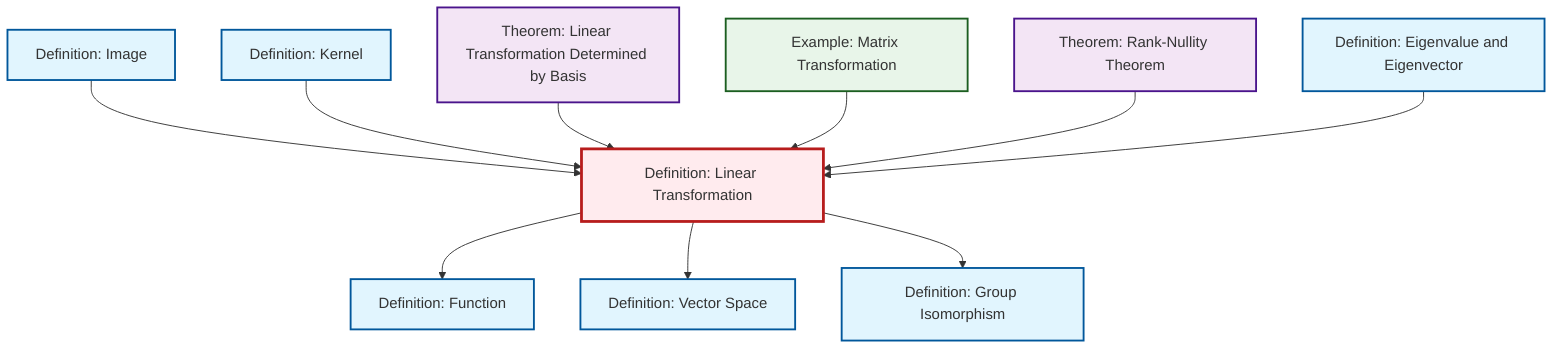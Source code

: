 graph TD
    classDef definition fill:#e1f5fe,stroke:#01579b,stroke-width:2px
    classDef theorem fill:#f3e5f5,stroke:#4a148c,stroke-width:2px
    classDef axiom fill:#fff3e0,stroke:#e65100,stroke-width:2px
    classDef example fill:#e8f5e9,stroke:#1b5e20,stroke-width:2px
    classDef current fill:#ffebee,stroke:#b71c1c,stroke-width:3px
    thm-linear-transformation-basis["Theorem: Linear Transformation Determined by Basis"]:::theorem
    ex-matrix-transformation["Example: Matrix Transformation"]:::example
    thm-rank-nullity["Theorem: Rank-Nullity Theorem"]:::theorem
    def-vector-space["Definition: Vector Space"]:::definition
    def-function["Definition: Function"]:::definition
    def-isomorphism["Definition: Group Isomorphism"]:::definition
    def-kernel["Definition: Kernel"]:::definition
    def-linear-transformation["Definition: Linear Transformation"]:::definition
    def-eigenvalue-eigenvector["Definition: Eigenvalue and Eigenvector"]:::definition
    def-image["Definition: Image"]:::definition
    def-linear-transformation --> def-function
    def-image --> def-linear-transformation
    def-kernel --> def-linear-transformation
    def-linear-transformation --> def-vector-space
    thm-linear-transformation-basis --> def-linear-transformation
    ex-matrix-transformation --> def-linear-transformation
    thm-rank-nullity --> def-linear-transformation
    def-linear-transformation --> def-isomorphism
    def-eigenvalue-eigenvector --> def-linear-transformation
    class def-linear-transformation current